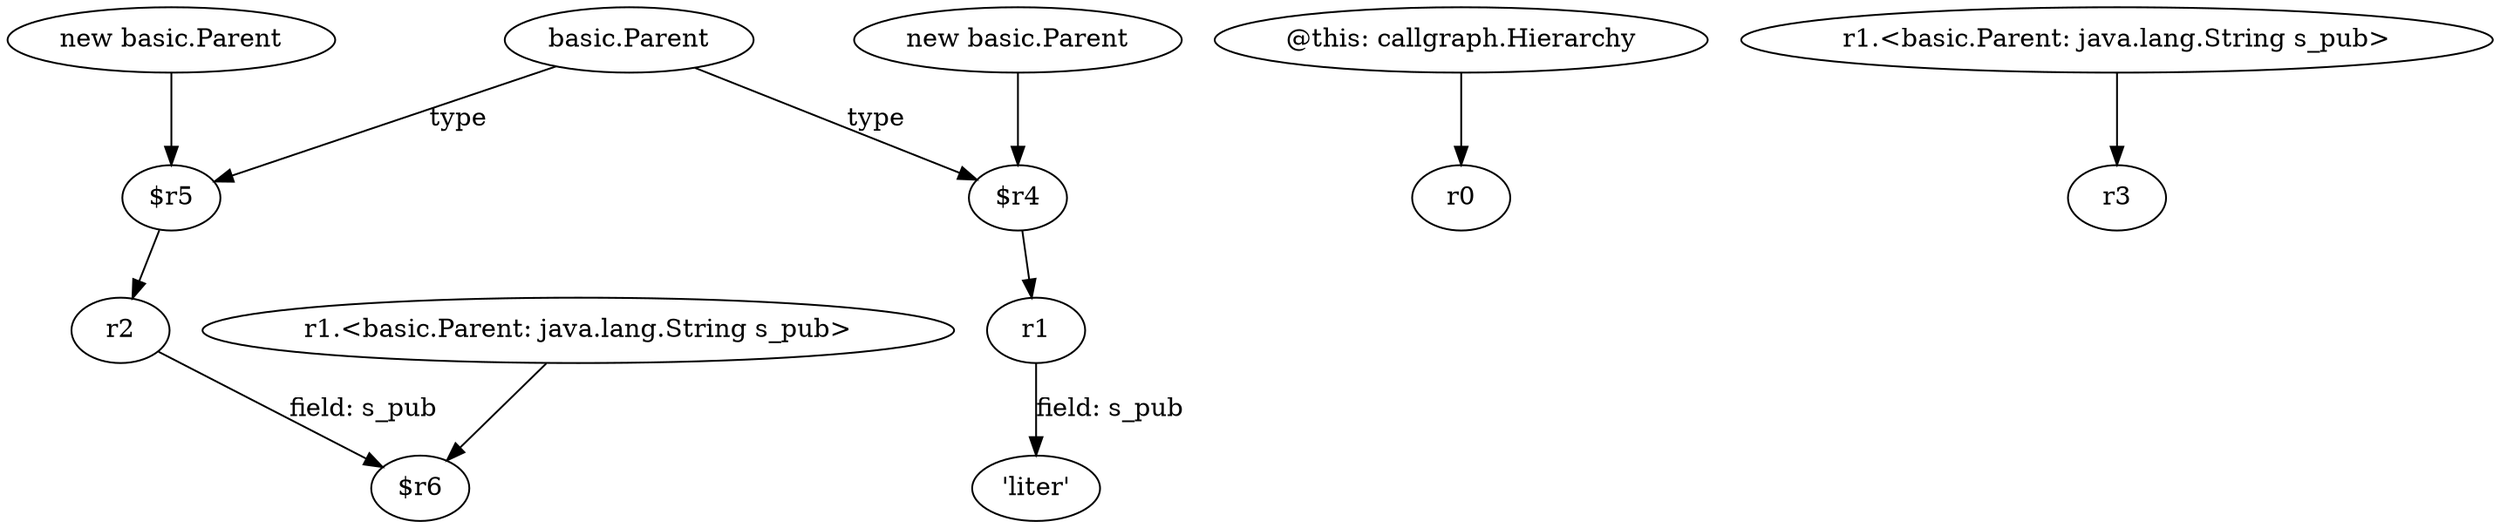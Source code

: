 digraph g {
0[label="basic.Parent"]
1[label="$r5"]
0->1[label="type"]
2[label="new basic.Parent"]
3[label="$r4"]
2->3[label=""]
4[label="r2"]
5[label="$r6"]
4->5[label="field: s_pub"]
6[label="new basic.Parent"]
6->1[label=""]
0->3[label="type"]
1->4[label=""]
7[label="r1.<basic.Parent: java.lang.String s_pub>"]
7->5[label=""]
8[label="@this: callgraph.Hierarchy"]
9[label="r0"]
8->9[label=""]
10[label="r1.<basic.Parent: java.lang.String s_pub>"]
11[label="r3"]
10->11[label=""]
12[label="r1"]
3->12[label=""]
13[label="'liter'"]
12->13[label="field: s_pub"]
}
